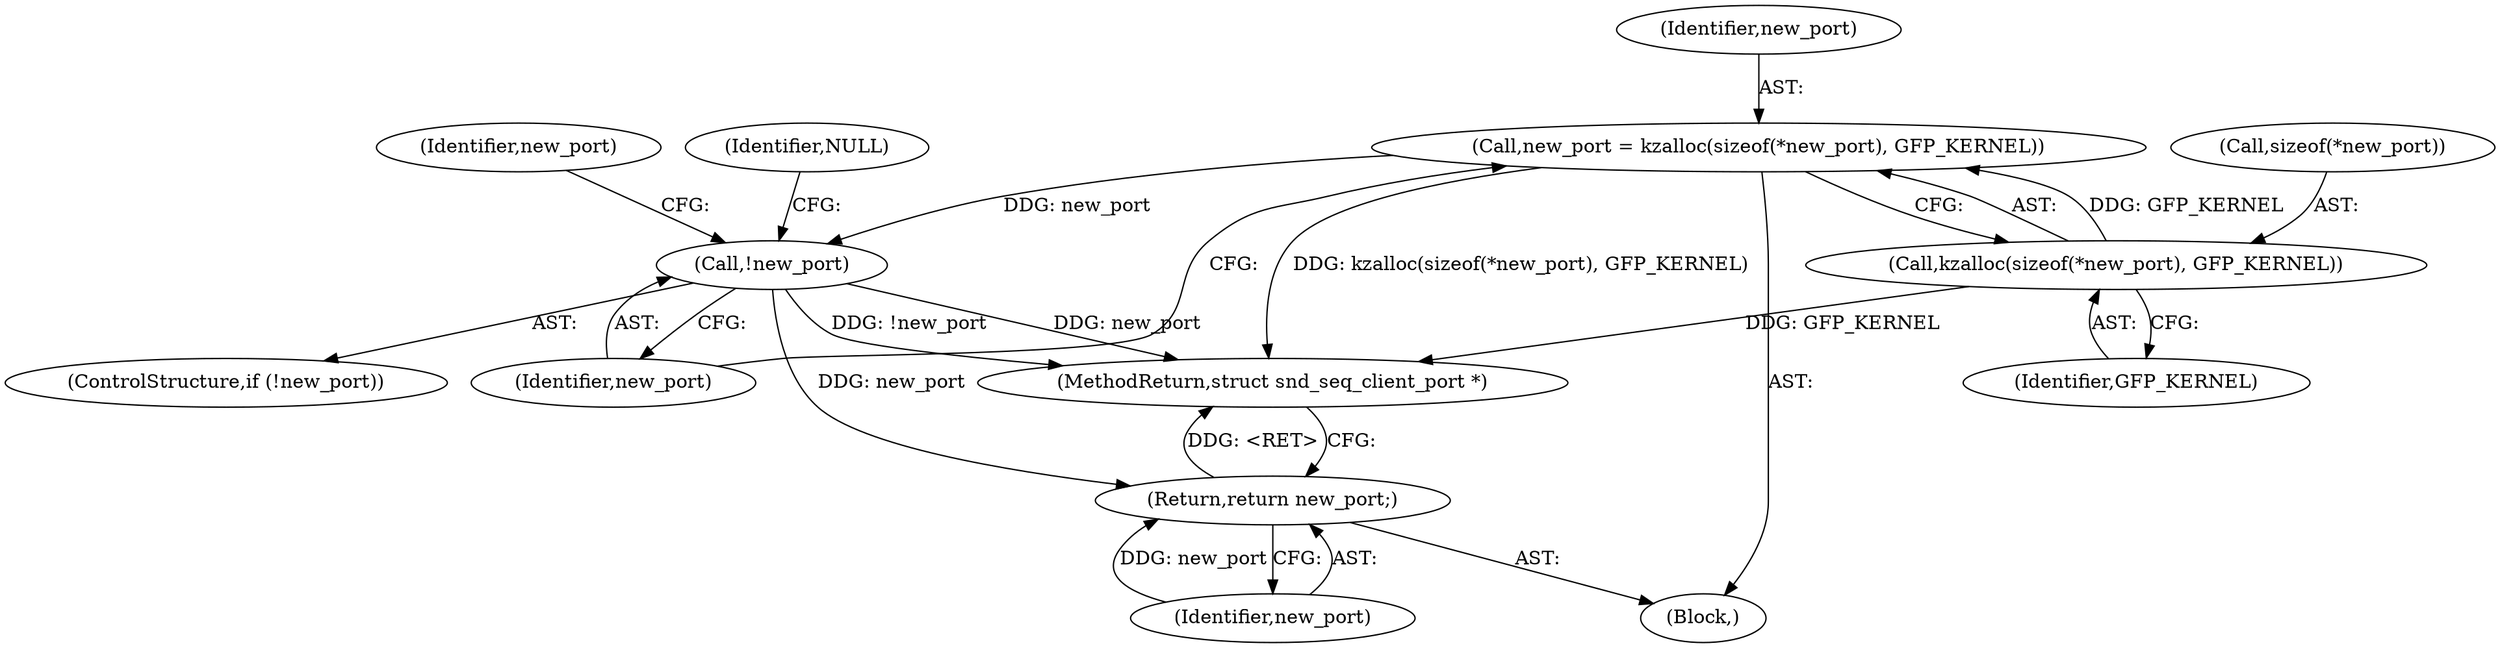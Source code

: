 digraph "0_linux_71105998845fb012937332fe2e806d443c09e026_0@pointer" {
"1000139" [label="(Call,new_port = kzalloc(sizeof(*new_port), GFP_KERNEL))"];
"1000141" [label="(Call,kzalloc(sizeof(*new_port), GFP_KERNEL))"];
"1000147" [label="(Call,!new_port)"];
"1000278" [label="(Return,return new_port;)"];
"1000142" [label="(Call,sizeof(*new_port))"];
"1000280" [label="(MethodReturn,struct snd_seq_client_port *)"];
"1000147" [label="(Call,!new_port)"];
"1000141" [label="(Call,kzalloc(sizeof(*new_port), GFP_KERNEL))"];
"1000278" [label="(Return,return new_port;)"];
"1000110" [label="(Block,)"];
"1000139" [label="(Call,new_port = kzalloc(sizeof(*new_port), GFP_KERNEL))"];
"1000150" [label="(Identifier,NULL)"];
"1000146" [label="(ControlStructure,if (!new_port))"];
"1000148" [label="(Identifier,new_port)"];
"1000154" [label="(Identifier,new_port)"];
"1000279" [label="(Identifier,new_port)"];
"1000145" [label="(Identifier,GFP_KERNEL)"];
"1000140" [label="(Identifier,new_port)"];
"1000139" -> "1000110"  [label="AST: "];
"1000139" -> "1000141"  [label="CFG: "];
"1000140" -> "1000139"  [label="AST: "];
"1000141" -> "1000139"  [label="AST: "];
"1000148" -> "1000139"  [label="CFG: "];
"1000139" -> "1000280"  [label="DDG: kzalloc(sizeof(*new_port), GFP_KERNEL)"];
"1000141" -> "1000139"  [label="DDG: GFP_KERNEL"];
"1000139" -> "1000147"  [label="DDG: new_port"];
"1000141" -> "1000145"  [label="CFG: "];
"1000142" -> "1000141"  [label="AST: "];
"1000145" -> "1000141"  [label="AST: "];
"1000141" -> "1000280"  [label="DDG: GFP_KERNEL"];
"1000147" -> "1000146"  [label="AST: "];
"1000147" -> "1000148"  [label="CFG: "];
"1000148" -> "1000147"  [label="AST: "];
"1000150" -> "1000147"  [label="CFG: "];
"1000154" -> "1000147"  [label="CFG: "];
"1000147" -> "1000280"  [label="DDG: new_port"];
"1000147" -> "1000280"  [label="DDG: !new_port"];
"1000147" -> "1000278"  [label="DDG: new_port"];
"1000278" -> "1000110"  [label="AST: "];
"1000278" -> "1000279"  [label="CFG: "];
"1000279" -> "1000278"  [label="AST: "];
"1000280" -> "1000278"  [label="CFG: "];
"1000278" -> "1000280"  [label="DDG: <RET>"];
"1000279" -> "1000278"  [label="DDG: new_port"];
}
